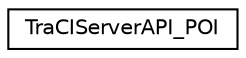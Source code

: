 digraph "Graphical Class Hierarchy"
{
  edge [fontname="Helvetica",fontsize="10",labelfontname="Helvetica",labelfontsize="10"];
  node [fontname="Helvetica",fontsize="10",shape=record];
  rankdir="LR";
  Node0 [label="TraCIServerAPI_POI",height=0.2,width=0.4,color="black", fillcolor="white", style="filled",URL="$df/d16/class_tra_c_i_server_a_p_i___p_o_i.html",tooltip="APIs for getting/setting POI values via TraCI. "];
}
